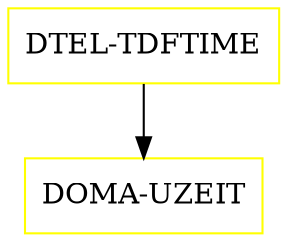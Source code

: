 digraph G {
  "DTEL-TDFTIME" [shape=box,color=yellow];
  "DOMA-UZEIT" [shape=box,color=yellow,URL="./DOMA_UZEIT.html"];
  "DTEL-TDFTIME" -> "DOMA-UZEIT";
}
